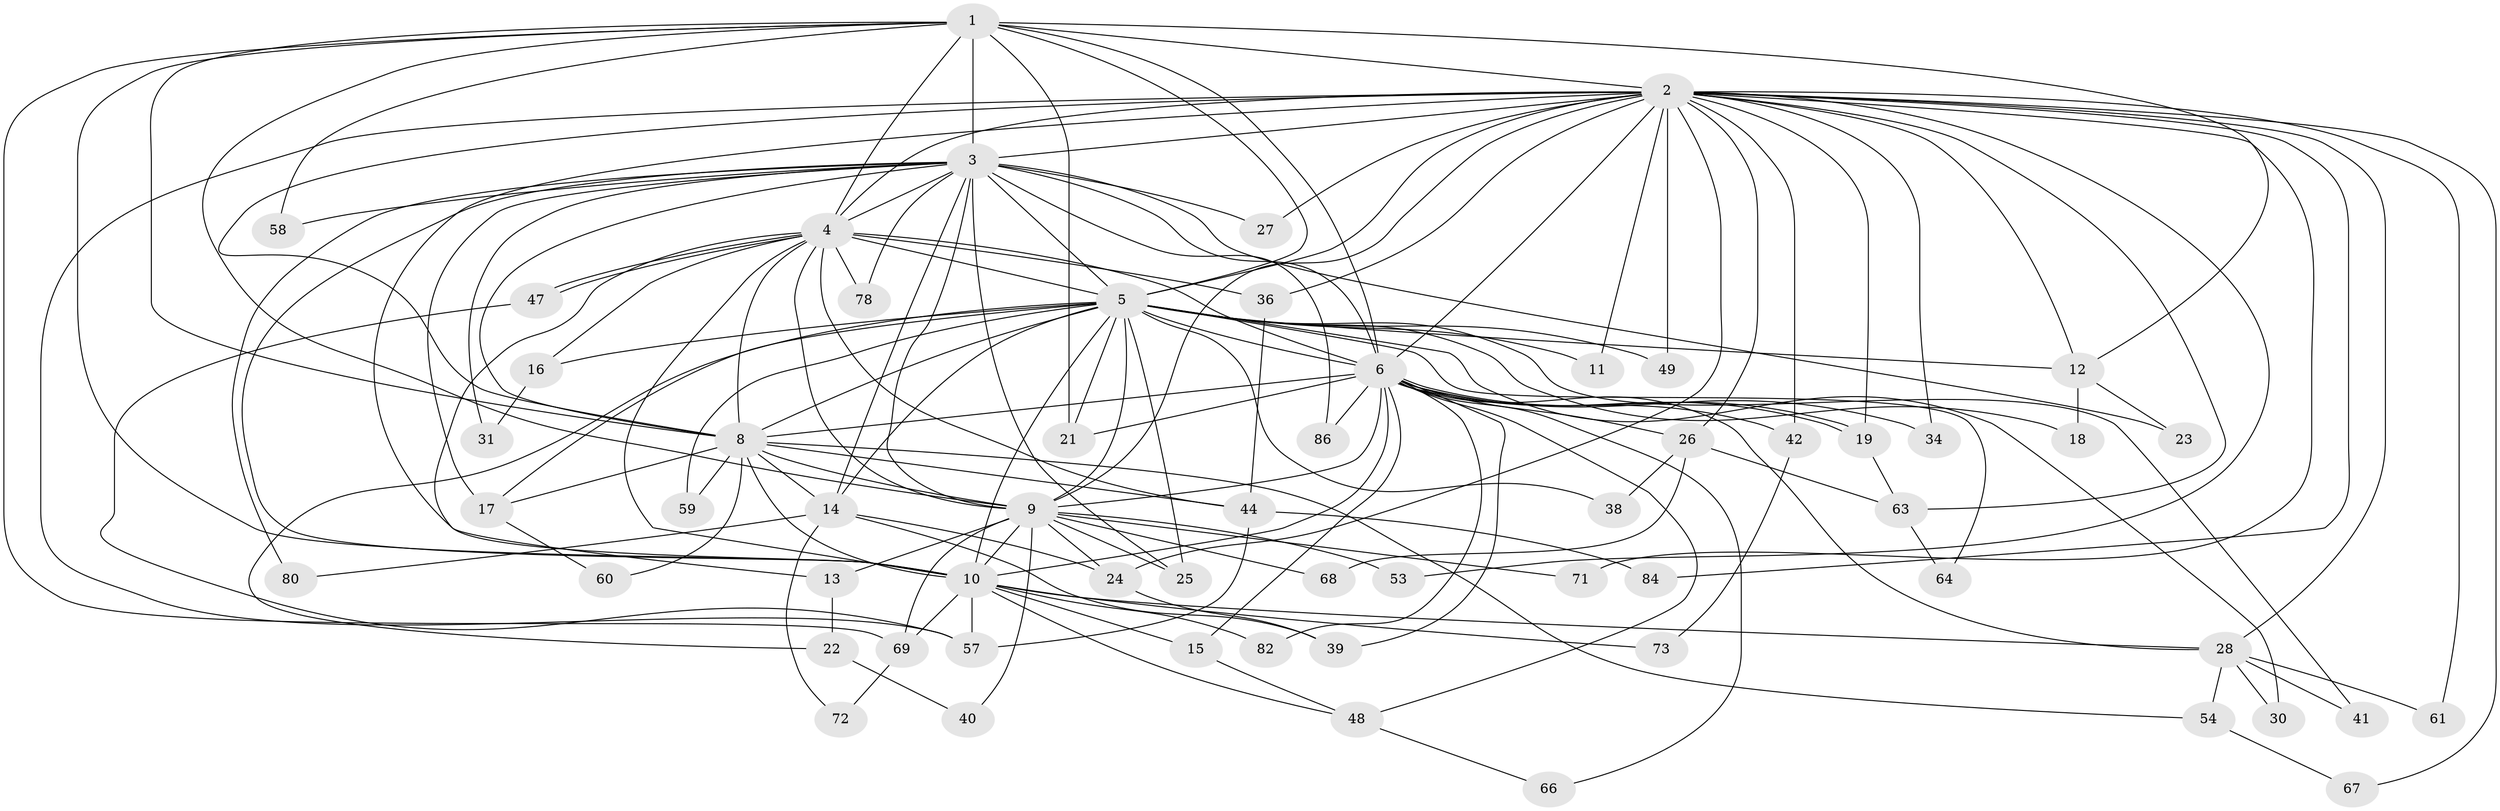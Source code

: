 // Generated by graph-tools (version 1.1) at 2025/23/03/03/25 07:23:37]
// undirected, 60 vertices, 153 edges
graph export_dot {
graph [start="1"]
  node [color=gray90,style=filled];
  1 [super="+20"];
  2 [super="+79"];
  3 [super="+81"];
  4 [super="+51"];
  5 [super="+7"];
  6 [super="+35"];
  8 [super="+46"];
  9 [super="+77"];
  10 [super="+37"];
  11;
  12 [super="+74"];
  13;
  14 [super="+33"];
  15;
  16;
  17 [super="+29"];
  18;
  19 [super="+32"];
  21 [super="+43"];
  22;
  23;
  24 [super="+56"];
  25 [super="+55"];
  26 [super="+62"];
  27;
  28 [super="+45"];
  30;
  31 [super="+75"];
  34;
  36;
  38;
  39 [super="+83"];
  40;
  41;
  42;
  44 [super="+52"];
  47 [super="+76"];
  48 [super="+50"];
  49;
  53;
  54;
  57 [super="+65"];
  58;
  59;
  60;
  61;
  63 [super="+70"];
  64;
  66;
  67;
  68;
  69 [super="+85"];
  71;
  72;
  73;
  78;
  80;
  82;
  84;
  86;
  1 -- 2;
  1 -- 3;
  1 -- 4;
  1 -- 5 [weight=2];
  1 -- 6 [weight=2];
  1 -- 8;
  1 -- 9 [weight=2];
  1 -- 10;
  1 -- 12;
  1 -- 58;
  1 -- 21;
  1 -- 69;
  2 -- 3 [weight=2];
  2 -- 4;
  2 -- 5 [weight=2];
  2 -- 6;
  2 -- 8;
  2 -- 9;
  2 -- 10;
  2 -- 11;
  2 -- 12;
  2 -- 24;
  2 -- 26 [weight=2];
  2 -- 27;
  2 -- 34;
  2 -- 36;
  2 -- 42;
  2 -- 49;
  2 -- 53;
  2 -- 61;
  2 -- 67;
  2 -- 71;
  2 -- 84;
  2 -- 28;
  2 -- 63;
  2 -- 57;
  2 -- 19;
  3 -- 4;
  3 -- 5 [weight=3];
  3 -- 6;
  3 -- 8;
  3 -- 9;
  3 -- 10;
  3 -- 23;
  3 -- 25;
  3 -- 27;
  3 -- 31;
  3 -- 58;
  3 -- 78;
  3 -- 80;
  3 -- 86;
  3 -- 14;
  3 -- 17;
  4 -- 5 [weight=2];
  4 -- 6 [weight=2];
  4 -- 8;
  4 -- 9;
  4 -- 10;
  4 -- 13;
  4 -- 16;
  4 -- 36;
  4 -- 44;
  4 -- 47;
  4 -- 47;
  4 -- 78;
  5 -- 6 [weight=2];
  5 -- 8 [weight=2];
  5 -- 9 [weight=2];
  5 -- 10 [weight=2];
  5 -- 16;
  5 -- 18;
  5 -- 22;
  5 -- 30;
  5 -- 38;
  5 -- 41;
  5 -- 49;
  5 -- 64;
  5 -- 11;
  5 -- 14;
  5 -- 17;
  5 -- 21;
  5 -- 25;
  5 -- 59;
  5 -- 12;
  6 -- 8;
  6 -- 9;
  6 -- 10;
  6 -- 15;
  6 -- 19 [weight=2];
  6 -- 19;
  6 -- 26;
  6 -- 28;
  6 -- 34;
  6 -- 39;
  6 -- 42;
  6 -- 48;
  6 -- 66;
  6 -- 82;
  6 -- 86;
  6 -- 21;
  8 -- 9;
  8 -- 10 [weight=2];
  8 -- 14;
  8 -- 17;
  8 -- 44;
  8 -- 54;
  8 -- 59;
  8 -- 60;
  9 -- 10;
  9 -- 13;
  9 -- 40;
  9 -- 53;
  9 -- 68;
  9 -- 69;
  9 -- 71;
  9 -- 25;
  9 -- 24;
  10 -- 15;
  10 -- 28;
  10 -- 48;
  10 -- 57;
  10 -- 69;
  10 -- 73;
  10 -- 82;
  12 -- 18;
  12 -- 23;
  13 -- 22;
  14 -- 24;
  14 -- 39;
  14 -- 80;
  14 -- 72;
  15 -- 48;
  16 -- 31 [weight=2];
  17 -- 60;
  19 -- 63;
  22 -- 40;
  24 -- 39;
  26 -- 38;
  26 -- 63;
  26 -- 68;
  28 -- 30;
  28 -- 41;
  28 -- 61;
  28 -- 54;
  36 -- 44;
  42 -- 73;
  44 -- 57;
  44 -- 84;
  47 -- 57;
  48 -- 66;
  54 -- 67;
  63 -- 64;
  69 -- 72;
}
